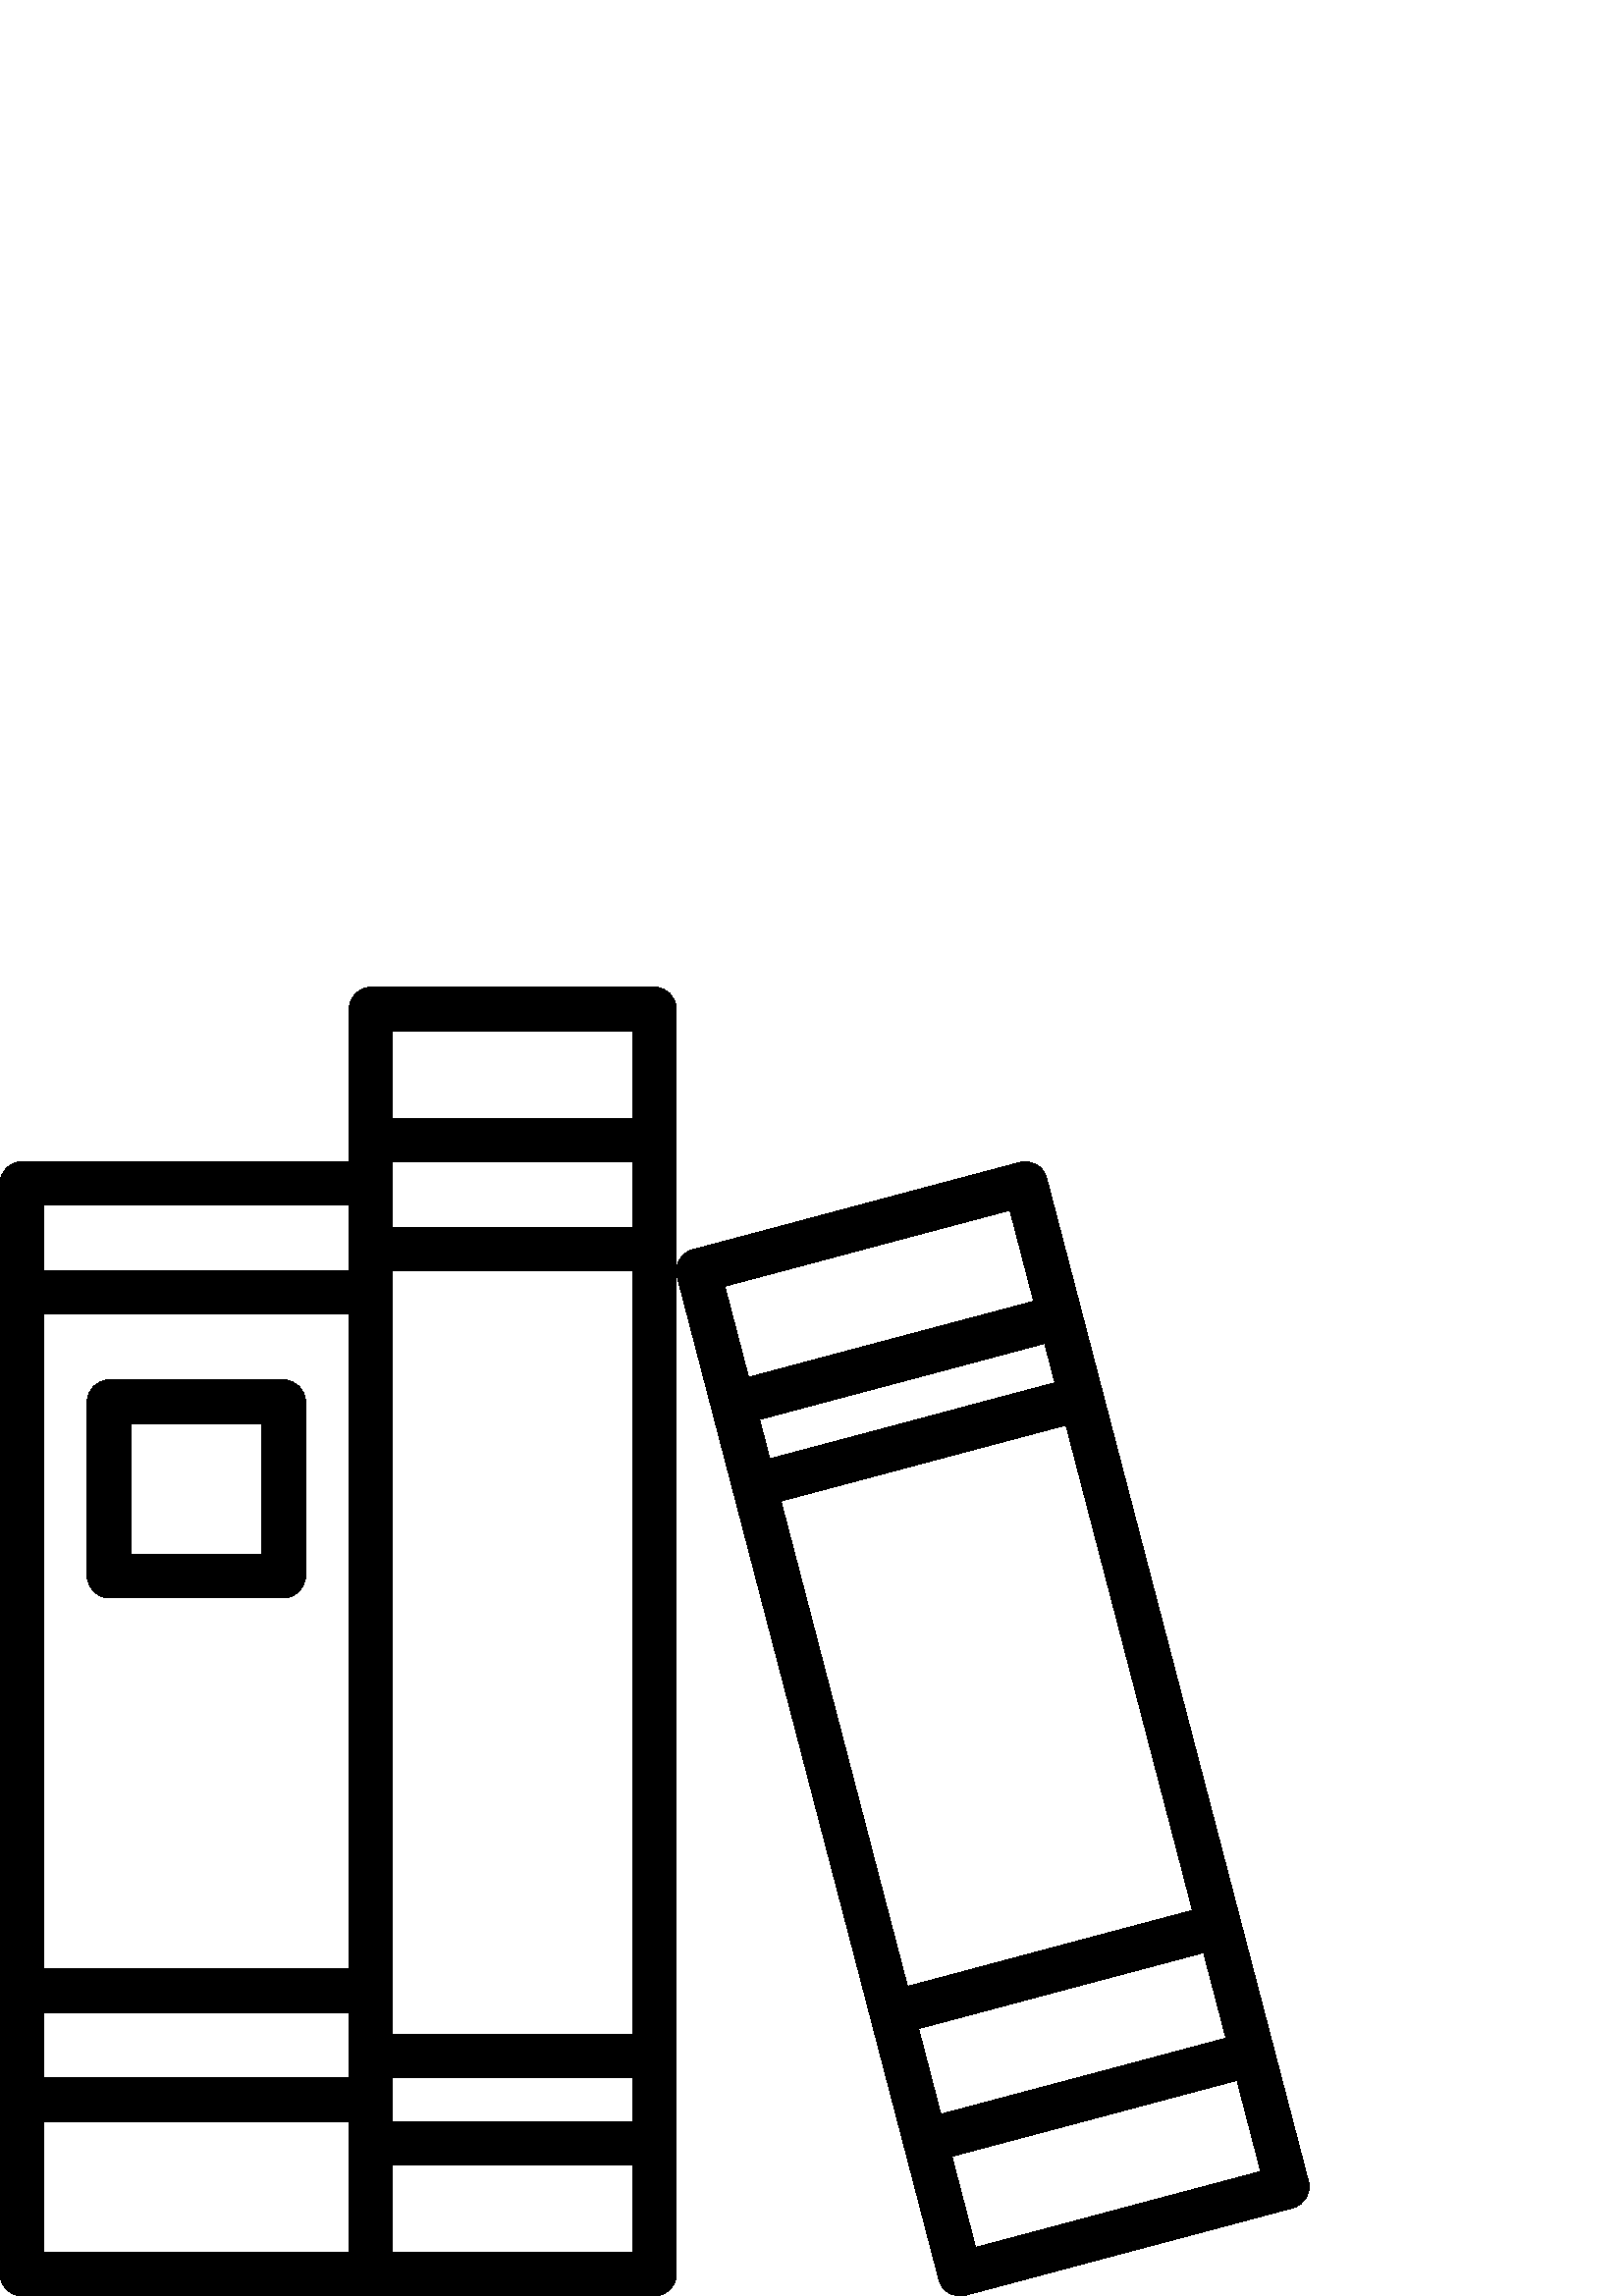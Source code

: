 %!PS-Adobe-3.0 EPSF-3.0
%%Pages: 1
%%DocumentData: Clean7Bit
%%LanguageLevel: 2
%%BoundingBox: 0 0 480 480
%%EndComments
%%BeginProlog
50 dict begin
/q { gsave } bind def
/Q { grestore } bind def
/cm { 6 array astore concat } bind def
/w { setlinewidth } bind def
/J { setlinecap } bind def
/j { setlinejoin } bind def
/M { setmiterlimit } bind def
/d { setdash } bind def
/m { moveto } bind def
/l { lineto } bind def
/c { curveto } bind def
/h { closepath } bind def
/re { exch dup neg 3 1 roll 5 3 roll moveto 0 rlineto
      0 exch rlineto 0 rlineto closepath } bind def
/S { stroke } bind def
/f { fill } bind def
/f* { eofill } bind def
/n { newpath } bind def
/W { clip } bind def
/W* { eoclip } bind def
/BT { } bind def
/ET { } bind def
/BDC { mark 3 1 roll /BDC pdfmark } bind def
/EMC { mark /EMC pdfmark } bind def
/cairo_store_point { /cairo_point_y exch def /cairo_point_x exch def } def
/Tj { show currentpoint cairo_store_point } bind def
/TJ {
  {
    dup
    type /stringtype eq
    { show } { -0.001 mul 0 cairo_font_matrix dtransform rmoveto } ifelse
  } forall
  currentpoint cairo_store_point
} bind def
/cairo_selectfont { cairo_font_matrix aload pop pop pop 0 0 6 array astore
    cairo_font exch selectfont cairo_point_x cairo_point_y moveto } bind def
/Tf { pop /cairo_font exch def /cairo_font_matrix where
      { pop cairo_selectfont } if } bind def
/Td { matrix translate cairo_font_matrix matrix concatmatrix dup
      /cairo_font_matrix exch def dup 4 get exch 5 get cairo_store_point
      /cairo_font where { pop cairo_selectfont } if } bind def
/Tm { 2 copy 8 2 roll 6 array astore /cairo_font_matrix exch def
      cairo_store_point /cairo_font where { pop cairo_selectfont } if } bind def
/g { setgray } bind def
/rg { setrgbcolor } bind def
/d1 { setcachedevice } bind def
/cairo_data_source {
  CairoDataIndex CairoData length lt
    { CairoData CairoDataIndex get /CairoDataIndex CairoDataIndex 1 add def }
    { () } ifelse
} def
/cairo_flush_ascii85_file { cairo_ascii85_file status { cairo_ascii85_file flushfile } if } def
/cairo_image { image cairo_flush_ascii85_file } def
/cairo_imagemask { imagemask cairo_flush_ascii85_file } def
%%EndProlog
%%BeginSetup
%%EndSetup
%%Page: 1 1
%%BeginPageSetup
%%PageBoundingBox: 0 0 480 480
%%EndPageSetup
q 0 0 480 480 rectclip
1 0 0 -1 0 480 cm q
0 g
240 0 m 136 0 l 131.582 0 128 3.582 128 8 c 128 64 l 8 64 l 3.582 64 0 
67.582 0 72 c 0 472 l 0 476.418 3.582 480 8 480 c 240 480 l 244.418 480 
248 476.418 248 472 c 248 8 l 248 3.582 244.418 0 240 0 c h
232 416 m 144 416 l 144 400 l 232 400 l h
16 120 m 128 120 l 128 360 l 16 360 l h
232 88 m 144 88 l 144 64 l 232 64 l h
16 376 m 128 376 l 128 400 l 16 400 l h
144 384 m 144 104 l 232 104 l 232 384 l h
232 16 m 232 48 l 144 48 l 144 16 l h
128 80 m 128 104 l 16 104 l 16 80 l h
16 416 m 128 416 l 128 464 l 16 464 l h
144 464 m 144 432 l 232 432 l 232 464 l h
144 464 m f
479.742 437.984 m 383.742 69.984 l 383.207 67.922 381.871 66.16 380.027
 65.086 c 378.188 64.016 375.996 63.723 373.938 64.273 c 253.938 96.273 
l 249.688 97.406 247.148 101.758 248.258 106.016 c 344.258 474.016 l 344.793
 476.078 346.133 477.84 347.977 478.91 c 349.816 479.977 352.008 480.266
 354.062 479.711 c 474.062 447.711 l 478.305 446.578 480.84 442.234 479.742
 437.984 c h
278.496 158.543 m 383.039 130.672 l 386.801 145.07 l 282.266 172.984 l 
h
390.84 160.594 m 437.238 338.574 l 332.734 366.457 l 286.336 188.465 l 
h
441.312 354.062 m 449.504 385.457 l 344.961 413.328 l 336.801 381.945 l
 h
370.289 81.801 m 379 115.199 l 274.457 143.062 l 265.754 109.68 l h
357.711 462.199 m 349 428.801 l 453.543 400.922 l 462.246 434.305 l h
357.711 462.199 m f
104 144 m 40 144 l 35.582 144 32 147.582 32 152 c 32 216 l 32 220.418 35.582
 224 40 224 c 104 224 l 108.418 224 112 220.418 112 216 c 112 152 l 112 
147.582 108.418 144 104 144 c h
96 208 m 48 208 l 48 160 l 96 160 l h
96 208 m f
Q Q
showpage
%%Trailer
end
%%EOF
